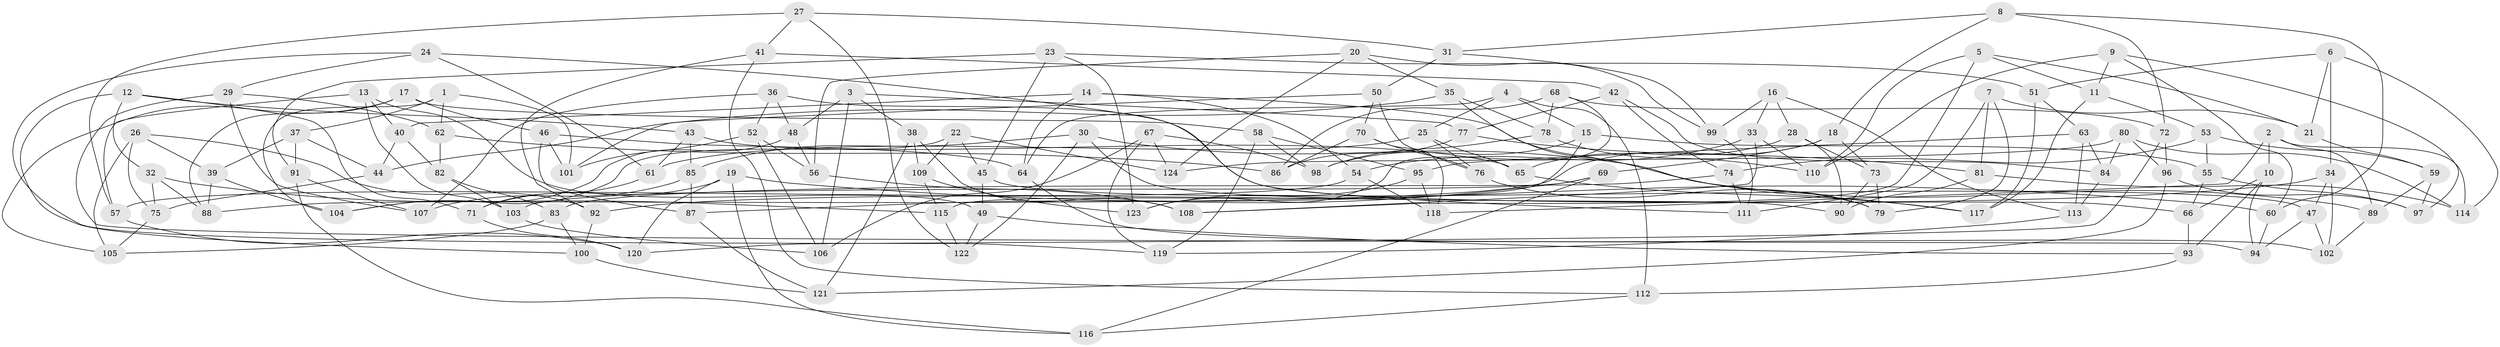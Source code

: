 // coarse degree distribution, {2: 0.04081632653061224, 4: 0.2857142857142857, 3: 0.12244897959183673, 5: 0.20408163265306123, 7: 0.08163265306122448, 6: 0.12244897959183673, 8: 0.04081632653061224, 10: 0.04081632653061224, 9: 0.04081632653061224, 14: 0.02040816326530612}
// Generated by graph-tools (version 1.1) at 2025/01/03/04/25 22:01:19]
// undirected, 124 vertices, 248 edges
graph export_dot {
graph [start="1"]
  node [color=gray90,style=filled];
  1;
  2;
  3;
  4;
  5;
  6;
  7;
  8;
  9;
  10;
  11;
  12;
  13;
  14;
  15;
  16;
  17;
  18;
  19;
  20;
  21;
  22;
  23;
  24;
  25;
  26;
  27;
  28;
  29;
  30;
  31;
  32;
  33;
  34;
  35;
  36;
  37;
  38;
  39;
  40;
  41;
  42;
  43;
  44;
  45;
  46;
  47;
  48;
  49;
  50;
  51;
  52;
  53;
  54;
  55;
  56;
  57;
  58;
  59;
  60;
  61;
  62;
  63;
  64;
  65;
  66;
  67;
  68;
  69;
  70;
  71;
  72;
  73;
  74;
  75;
  76;
  77;
  78;
  79;
  80;
  81;
  82;
  83;
  84;
  85;
  86;
  87;
  88;
  89;
  90;
  91;
  92;
  93;
  94;
  95;
  96;
  97;
  98;
  99;
  100;
  101;
  102;
  103;
  104;
  105;
  106;
  107;
  108;
  109;
  110;
  111;
  112;
  113;
  114;
  115;
  116;
  117;
  118;
  119;
  120;
  121;
  122;
  123;
  124;
  1 -- 37;
  1 -- 62;
  1 -- 104;
  1 -- 101;
  2 -- 114;
  2 -- 118;
  2 -- 89;
  2 -- 10;
  3 -- 38;
  3 -- 106;
  3 -- 48;
  3 -- 77;
  4 -- 112;
  4 -- 64;
  4 -- 25;
  4 -- 15;
  5 -- 11;
  5 -- 108;
  5 -- 21;
  5 -- 110;
  6 -- 114;
  6 -- 51;
  6 -- 21;
  6 -- 34;
  7 -- 21;
  7 -- 111;
  7 -- 81;
  7 -- 79;
  8 -- 18;
  8 -- 72;
  8 -- 31;
  8 -- 60;
  9 -- 60;
  9 -- 97;
  9 -- 110;
  9 -- 11;
  10 -- 93;
  10 -- 66;
  10 -- 94;
  11 -- 117;
  11 -- 53;
  12 -- 100;
  12 -- 43;
  12 -- 71;
  12 -- 32;
  13 -- 40;
  13 -- 49;
  13 -- 57;
  13 -- 103;
  14 -- 117;
  14 -- 40;
  14 -- 54;
  14 -- 64;
  15 -- 98;
  15 -- 55;
  15 -- 115;
  16 -- 113;
  16 -- 33;
  16 -- 99;
  16 -- 28;
  17 -- 88;
  17 -- 46;
  17 -- 58;
  17 -- 105;
  18 -- 88;
  18 -- 69;
  18 -- 73;
  19 -- 116;
  19 -- 60;
  19 -- 120;
  19 -- 71;
  20 -- 99;
  20 -- 56;
  20 -- 35;
  20 -- 124;
  21 -- 59;
  22 -- 124;
  22 -- 45;
  22 -- 109;
  22 -- 104;
  23 -- 91;
  23 -- 45;
  23 -- 123;
  23 -- 51;
  24 -- 29;
  24 -- 111;
  24 -- 119;
  24 -- 61;
  25 -- 61;
  25 -- 76;
  25 -- 65;
  26 -- 75;
  26 -- 39;
  26 -- 92;
  26 -- 105;
  27 -- 41;
  27 -- 31;
  27 -- 57;
  27 -- 122;
  28 -- 65;
  28 -- 73;
  28 -- 90;
  29 -- 94;
  29 -- 62;
  29 -- 107;
  30 -- 122;
  30 -- 89;
  30 -- 85;
  30 -- 90;
  31 -- 99;
  31 -- 50;
  32 -- 115;
  32 -- 88;
  32 -- 75;
  33 -- 110;
  33 -- 108;
  33 -- 54;
  34 -- 92;
  34 -- 102;
  34 -- 47;
  35 -- 79;
  35 -- 78;
  35 -- 44;
  36 -- 107;
  36 -- 66;
  36 -- 52;
  36 -- 48;
  37 -- 44;
  37 -- 91;
  37 -- 39;
  38 -- 109;
  38 -- 108;
  38 -- 121;
  39 -- 104;
  39 -- 88;
  40 -- 44;
  40 -- 82;
  41 -- 92;
  41 -- 42;
  41 -- 112;
  42 -- 84;
  42 -- 77;
  42 -- 74;
  43 -- 61;
  43 -- 65;
  43 -- 85;
  44 -- 75;
  45 -- 47;
  45 -- 49;
  46 -- 64;
  46 -- 101;
  46 -- 87;
  47 -- 102;
  47 -- 94;
  48 -- 56;
  48 -- 104;
  49 -- 93;
  49 -- 122;
  50 -- 76;
  50 -- 101;
  50 -- 70;
  51 -- 63;
  51 -- 117;
  52 -- 101;
  52 -- 106;
  52 -- 56;
  53 -- 55;
  53 -- 59;
  53 -- 74;
  54 -- 57;
  54 -- 118;
  55 -- 97;
  55 -- 66;
  56 -- 108;
  57 -- 120;
  58 -- 119;
  58 -- 98;
  58 -- 95;
  59 -- 89;
  59 -- 97;
  60 -- 94;
  61 -- 71;
  62 -- 82;
  62 -- 86;
  63 -- 113;
  63 -- 95;
  63 -- 84;
  64 -- 102;
  65 -- 117;
  66 -- 93;
  67 -- 106;
  67 -- 119;
  67 -- 98;
  67 -- 124;
  68 -- 72;
  68 -- 123;
  68 -- 86;
  68 -- 78;
  69 -- 87;
  69 -- 103;
  69 -- 116;
  70 -- 86;
  70 -- 118;
  70 -- 76;
  71 -- 120;
  72 -- 96;
  72 -- 120;
  73 -- 79;
  73 -- 90;
  74 -- 83;
  74 -- 111;
  75 -- 105;
  76 -- 79;
  77 -- 81;
  77 -- 86;
  78 -- 98;
  78 -- 110;
  80 -- 96;
  80 -- 84;
  80 -- 114;
  80 -- 124;
  81 -- 114;
  81 -- 90;
  82 -- 83;
  82 -- 103;
  83 -- 105;
  83 -- 100;
  84 -- 113;
  85 -- 107;
  85 -- 87;
  87 -- 121;
  89 -- 102;
  91 -- 116;
  91 -- 107;
  92 -- 100;
  93 -- 112;
  95 -- 123;
  95 -- 118;
  96 -- 121;
  96 -- 97;
  99 -- 111;
  100 -- 121;
  103 -- 106;
  109 -- 115;
  109 -- 123;
  112 -- 116;
  113 -- 119;
  115 -- 122;
}
